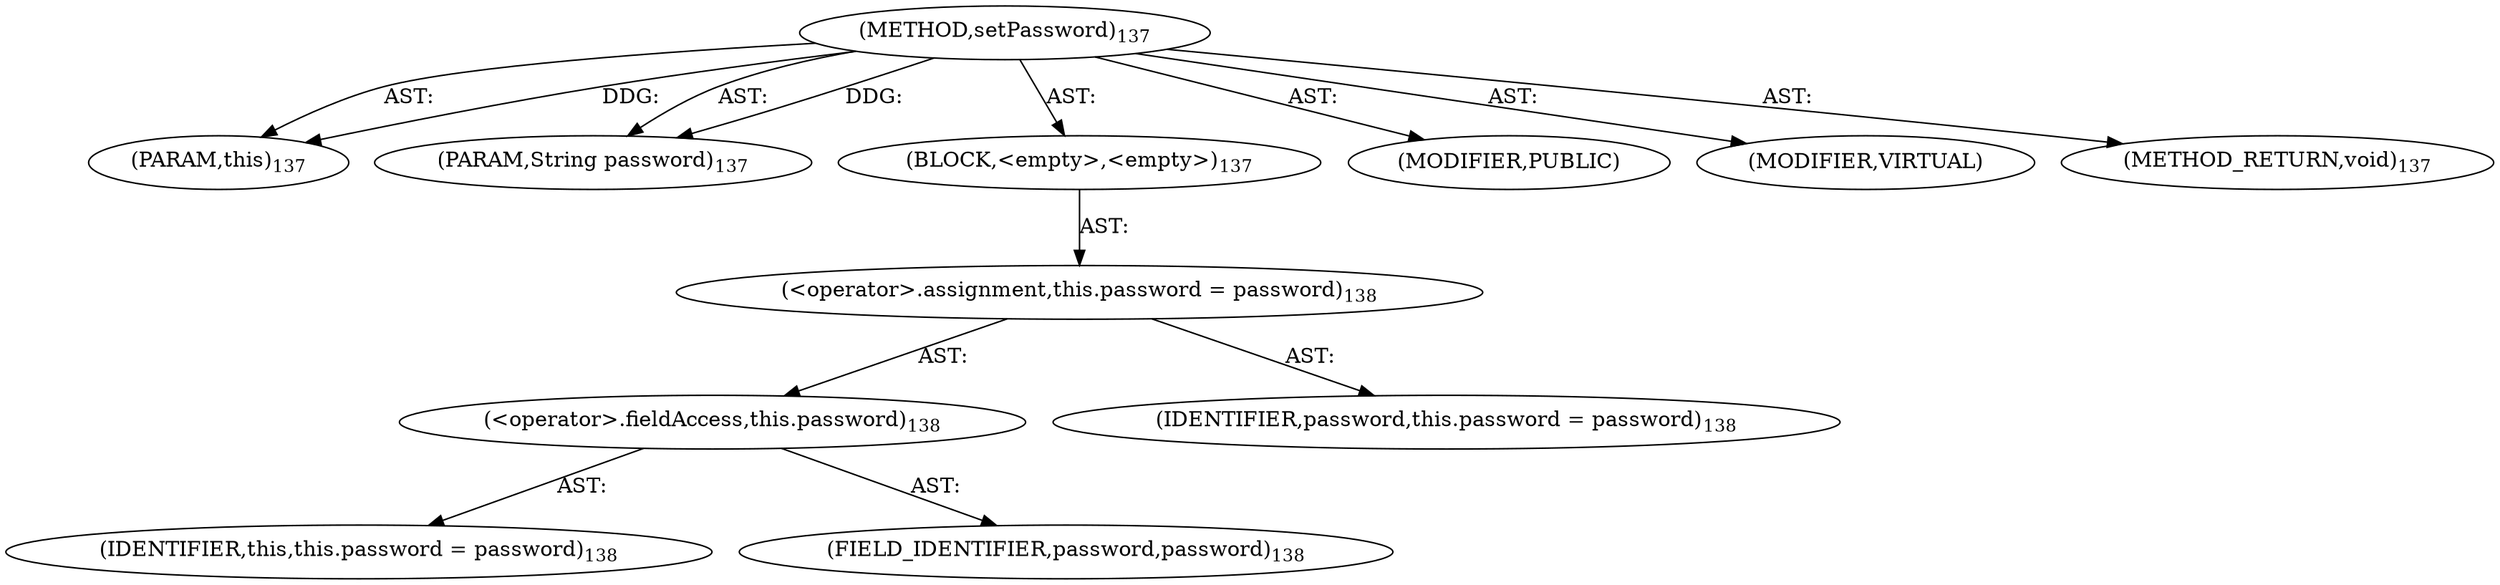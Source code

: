 digraph "setPassword" {  
"111669149705" [label = <(METHOD,setPassword)<SUB>137</SUB>> ]
"115964116994" [label = <(PARAM,this)<SUB>137</SUB>> ]
"115964117011" [label = <(PARAM,String password)<SUB>137</SUB>> ]
"25769803785" [label = <(BLOCK,&lt;empty&gt;,&lt;empty&gt;)<SUB>137</SUB>> ]
"30064771098" [label = <(&lt;operator&gt;.assignment,this.password = password)<SUB>138</SUB>> ]
"30064771099" [label = <(&lt;operator&gt;.fieldAccess,this.password)<SUB>138</SUB>> ]
"68719476738" [label = <(IDENTIFIER,this,this.password = password)<SUB>138</SUB>> ]
"55834574861" [label = <(FIELD_IDENTIFIER,password,password)<SUB>138</SUB>> ]
"68719476760" [label = <(IDENTIFIER,password,this.password = password)<SUB>138</SUB>> ]
"133143986200" [label = <(MODIFIER,PUBLIC)> ]
"133143986201" [label = <(MODIFIER,VIRTUAL)> ]
"128849018889" [label = <(METHOD_RETURN,void)<SUB>137</SUB>> ]
  "111669149705" -> "115964116994"  [ label = "AST: "] 
  "111669149705" -> "115964117011"  [ label = "AST: "] 
  "111669149705" -> "25769803785"  [ label = "AST: "] 
  "111669149705" -> "133143986200"  [ label = "AST: "] 
  "111669149705" -> "133143986201"  [ label = "AST: "] 
  "111669149705" -> "128849018889"  [ label = "AST: "] 
  "25769803785" -> "30064771098"  [ label = "AST: "] 
  "30064771098" -> "30064771099"  [ label = "AST: "] 
  "30064771098" -> "68719476760"  [ label = "AST: "] 
  "30064771099" -> "68719476738"  [ label = "AST: "] 
  "30064771099" -> "55834574861"  [ label = "AST: "] 
  "111669149705" -> "115964116994"  [ label = "DDG: "] 
  "111669149705" -> "115964117011"  [ label = "DDG: "] 
}
